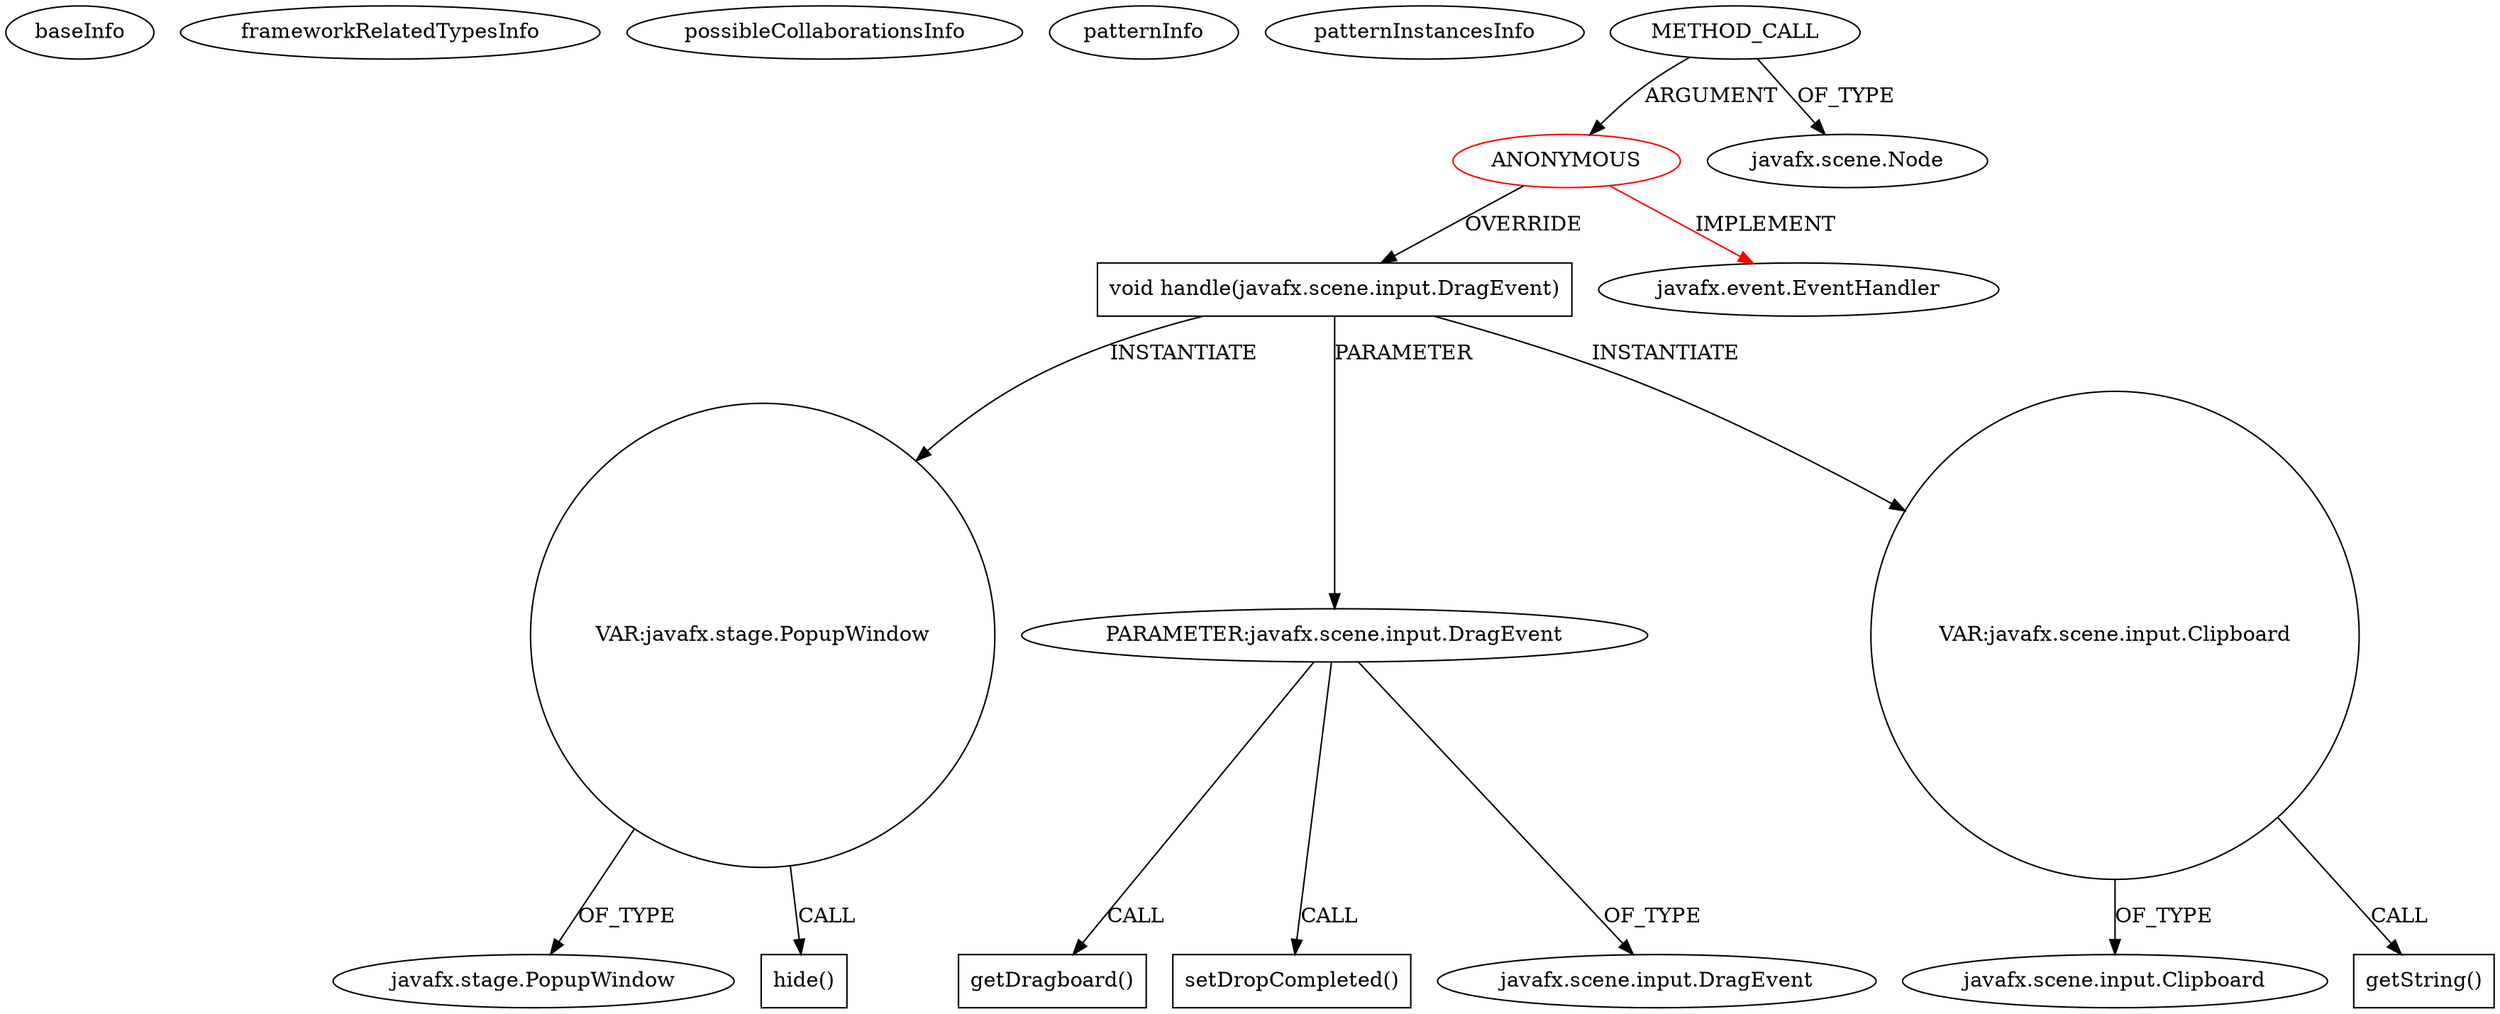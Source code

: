 digraph {
baseInfo[graphId=2089,category="pattern",isAnonymous=true,possibleRelation=false]
frameworkRelatedTypesInfo[0="javafx.event.EventHandler"]
possibleCollaborationsInfo[]
patternInfo[frequency=2.0,patternRootClient=0]
patternInstancesInfo[0="prashker-KingsSGF~/prashker-KingsSGF/KingsSGF-master/src/uiSam/ThingBowlView.java~void registerDragability()~3896",1="prashker-KingsSGF~/prashker-KingsSGF/KingsSGF-master/src/uiSam/HexTileView.java~void registerDragability()~3903"]
37[label="javafx.stage.PopupWindow",vertexType="FRAMEWORK_CLASS_TYPE",isFrameworkType=false]
35[label="VAR:javafx.stage.PopupWindow",vertexType="VARIABLE_EXPRESION",isFrameworkType=false,shape=circle]
4[label="void handle(javafx.scene.input.DragEvent)",vertexType="OVERRIDING_METHOD_DECLARATION",isFrameworkType=false,shape=box]
0[label="ANONYMOUS",vertexType="ROOT_ANONYMOUS_DECLARATION",isFrameworkType=false,color=red]
2[label="METHOD_CALL",vertexType="OUTSIDE_CALL",isFrameworkType=false]
5[label="PARAMETER:javafx.scene.input.DragEvent",vertexType="PARAMETER_DECLARATION",isFrameworkType=false]
8[label="getDragboard()",vertexType="INSIDE_CALL",isFrameworkType=false,shape=box]
34[label="setDropCompleted()",vertexType="INSIDE_CALL",isFrameworkType=false,shape=box]
6[label="javafx.scene.input.DragEvent",vertexType="FRAMEWORK_CLASS_TYPE",isFrameworkType=false]
3[label="javafx.scene.Node",vertexType="FRAMEWORK_CLASS_TYPE",isFrameworkType=false]
1[label="javafx.event.EventHandler",vertexType="FRAMEWORK_INTERFACE_TYPE",isFrameworkType=false]
9[label="VAR:javafx.scene.input.Clipboard",vertexType="VARIABLE_EXPRESION",isFrameworkType=false,shape=circle]
11[label="javafx.scene.input.Clipboard",vertexType="FRAMEWORK_CLASS_TYPE",isFrameworkType=false]
10[label="getString()",vertexType="INSIDE_CALL",isFrameworkType=false,shape=box]
36[label="hide()",vertexType="INSIDE_CALL",isFrameworkType=false,shape=box]
4->5[label="PARAMETER"]
5->8[label="CALL"]
35->37[label="OF_TYPE"]
9->10[label="CALL"]
0->4[label="OVERRIDE"]
4->35[label="INSTANTIATE"]
5->34[label="CALL"]
2->0[label="ARGUMENT"]
9->11[label="OF_TYPE"]
35->36[label="CALL"]
4->9[label="INSTANTIATE"]
5->6[label="OF_TYPE"]
0->1[label="IMPLEMENT",color=red]
2->3[label="OF_TYPE"]
}

